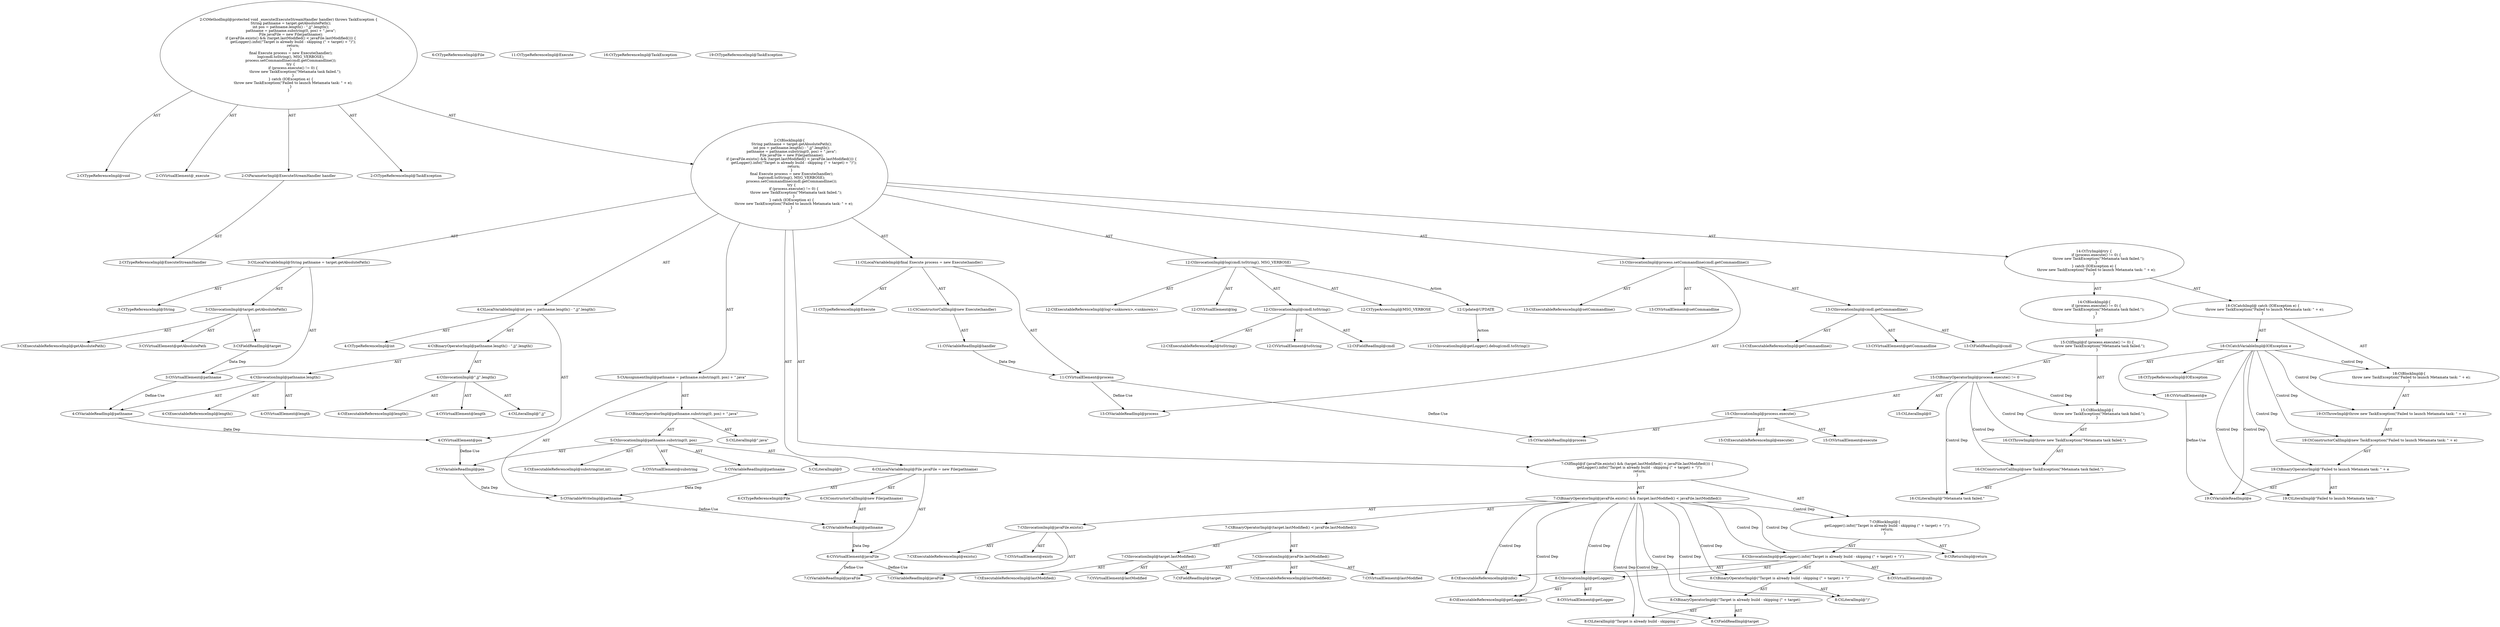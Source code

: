 digraph "_execute#?,ExecuteStreamHandler" {
0 [label="2:CtTypeReferenceImpl@void" shape=ellipse]
1 [label="2:CtVirtualElement@_execute" shape=ellipse]
2 [label="2:CtParameterImpl@ExecuteStreamHandler handler" shape=ellipse]
3 [label="2:CtTypeReferenceImpl@ExecuteStreamHandler" shape=ellipse]
4 [label="2:CtTypeReferenceImpl@TaskException" shape=ellipse]
5 [label="3:CtTypeReferenceImpl@String" shape=ellipse]
6 [label="3:CtExecutableReferenceImpl@getAbsolutePath()" shape=ellipse]
7 [label="3:CtVirtualElement@getAbsolutePath" shape=ellipse]
8 [label="3:CtFieldReadImpl@target" shape=ellipse]
9 [label="3:CtInvocationImpl@target.getAbsolutePath()" shape=ellipse]
10 [label="3:CtVirtualElement@pathname" shape=ellipse]
11 [label="3:CtLocalVariableImpl@String pathname = target.getAbsolutePath()" shape=ellipse]
12 [label="4:CtTypeReferenceImpl@int" shape=ellipse]
13 [label="4:CtExecutableReferenceImpl@length()" shape=ellipse]
14 [label="4:CtVirtualElement@length" shape=ellipse]
15 [label="4:CtVariableReadImpl@pathname" shape=ellipse]
16 [label="4:CtInvocationImpl@pathname.length()" shape=ellipse]
17 [label="4:CtExecutableReferenceImpl@length()" shape=ellipse]
18 [label="4:CtVirtualElement@length" shape=ellipse]
19 [label="4:CtLiteralImpl@\".jj\"" shape=ellipse]
20 [label="4:CtInvocationImpl@\".jj\".length()" shape=ellipse]
21 [label="4:CtBinaryOperatorImpl@pathname.length() - \".jj\".length()" shape=ellipse]
22 [label="4:CtVirtualElement@pos" shape=ellipse]
23 [label="4:CtLocalVariableImpl@int pos = pathname.length() - \".jj\".length()" shape=ellipse]
24 [label="5:CtVariableWriteImpl@pathname" shape=ellipse]
25 [label="5:CtExecutableReferenceImpl@substring(int,int)" shape=ellipse]
26 [label="5:CtVirtualElement@substring" shape=ellipse]
27 [label="5:CtVariableReadImpl@pathname" shape=ellipse]
28 [label="5:CtLiteralImpl@0" shape=ellipse]
29 [label="5:CtVariableReadImpl@pos" shape=ellipse]
30 [label="5:CtInvocationImpl@pathname.substring(0, pos)" shape=ellipse]
31 [label="5:CtLiteralImpl@\".java\"" shape=ellipse]
32 [label="5:CtBinaryOperatorImpl@pathname.substring(0, pos) + \".java\"" shape=ellipse]
33 [label="5:CtAssignmentImpl@pathname = pathname.substring(0, pos) + \".java\"" shape=ellipse]
34 [label="6:CtTypeReferenceImpl@File" shape=ellipse]
35 [label="6:CtTypeReferenceImpl@File" shape=ellipse]
36 [label="6:CtVariableReadImpl@pathname" shape=ellipse]
37 [label="6:CtConstructorCallImpl@new File(pathname)" shape=ellipse]
38 [label="6:CtVirtualElement@javaFile" shape=ellipse]
39 [label="6:CtLocalVariableImpl@File javaFile = new File(pathname)" shape=ellipse]
40 [label="7:CtExecutableReferenceImpl@exists()" shape=ellipse]
41 [label="7:CtVirtualElement@exists" shape=ellipse]
42 [label="7:CtVariableReadImpl@javaFile" shape=ellipse]
43 [label="7:CtInvocationImpl@javaFile.exists()" shape=ellipse]
44 [label="7:CtExecutableReferenceImpl@lastModified()" shape=ellipse]
45 [label="7:CtVirtualElement@lastModified" shape=ellipse]
46 [label="7:CtFieldReadImpl@target" shape=ellipse]
47 [label="7:CtInvocationImpl@target.lastModified()" shape=ellipse]
48 [label="7:CtExecutableReferenceImpl@lastModified()" shape=ellipse]
49 [label="7:CtVirtualElement@lastModified" shape=ellipse]
50 [label="7:CtVariableReadImpl@javaFile" shape=ellipse]
51 [label="7:CtInvocationImpl@javaFile.lastModified()" shape=ellipse]
52 [label="7:CtBinaryOperatorImpl@(target.lastModified() < javaFile.lastModified())" shape=ellipse]
53 [label="7:CtBinaryOperatorImpl@javaFile.exists() && (target.lastModified() < javaFile.lastModified())" shape=ellipse]
54 [label="8:CtExecutableReferenceImpl@info()" shape=ellipse]
55 [label="8:CtVirtualElement@info" shape=ellipse]
56 [label="8:CtExecutableReferenceImpl@getLogger()" shape=ellipse]
57 [label="8:CtVirtualElement@getLogger" shape=ellipse]
58 [label="8:CtInvocationImpl@getLogger()" shape=ellipse]
59 [label="8:CtLiteralImpl@\"Target is already build - skipping (\"" shape=ellipse]
60 [label="8:CtFieldReadImpl@target" shape=ellipse]
61 [label="8:CtBinaryOperatorImpl@(\"Target is already build - skipping (\" + target)" shape=ellipse]
62 [label="8:CtLiteralImpl@\")\"" shape=ellipse]
63 [label="8:CtBinaryOperatorImpl@(\"Target is already build - skipping (\" + target) + \")\"" shape=ellipse]
64 [label="8:CtInvocationImpl@getLogger().info((\"Target is already build - skipping (\" + target) + \")\")" shape=ellipse]
65 [label="9:CtReturnImpl@return" shape=ellipse]
66 [label="7:CtBlockImpl@\{
    getLogger().info((\"Target is already build - skipping (\" + target) + \")\");
    return;
\}" shape=ellipse]
67 [label="7:CtIfImpl@if (javaFile.exists() && (target.lastModified() < javaFile.lastModified())) \{
    getLogger().info((\"Target is already build - skipping (\" + target) + \")\");
    return;
\}" shape=ellipse]
68 [label="11:CtTypeReferenceImpl@Execute" shape=ellipse]
69 [label="11:CtTypeReferenceImpl@Execute" shape=ellipse]
70 [label="11:CtVariableReadImpl@handler" shape=ellipse]
71 [label="11:CtConstructorCallImpl@new Execute(handler)" shape=ellipse]
72 [label="11:CtVirtualElement@process" shape=ellipse]
73 [label="11:CtLocalVariableImpl@final Execute process = new Execute(handler)" shape=ellipse]
74 [label="12:CtExecutableReferenceImpl@log(<unknown>,<unknown>)" shape=ellipse]
75 [label="12:CtVirtualElement@log" shape=ellipse]
76 [label="12:CtExecutableReferenceImpl@toString()" shape=ellipse]
77 [label="12:CtVirtualElement@toString" shape=ellipse]
78 [label="12:CtFieldReadImpl@cmdl" shape=ellipse]
79 [label="12:CtInvocationImpl@cmdl.toString()" shape=ellipse]
80 [label="12:CtTypeAccessImpl@MSG_VERBOSE" shape=ellipse]
81 [label="12:CtInvocationImpl@log(cmdl.toString(), MSG_VERBOSE)" shape=ellipse]
82 [label="13:CtExecutableReferenceImpl@setCommandline()" shape=ellipse]
83 [label="13:CtVirtualElement@setCommandline" shape=ellipse]
84 [label="13:CtVariableReadImpl@process" shape=ellipse]
85 [label="13:CtExecutableReferenceImpl@getCommandline()" shape=ellipse]
86 [label="13:CtVirtualElement@getCommandline" shape=ellipse]
87 [label="13:CtFieldReadImpl@cmdl" shape=ellipse]
88 [label="13:CtInvocationImpl@cmdl.getCommandline()" shape=ellipse]
89 [label="13:CtInvocationImpl@process.setCommandline(cmdl.getCommandline())" shape=ellipse]
90 [label="15:CtExecutableReferenceImpl@execute()" shape=ellipse]
91 [label="15:CtVirtualElement@execute" shape=ellipse]
92 [label="15:CtVariableReadImpl@process" shape=ellipse]
93 [label="15:CtInvocationImpl@process.execute()" shape=ellipse]
94 [label="15:CtLiteralImpl@0" shape=ellipse]
95 [label="15:CtBinaryOperatorImpl@process.execute() != 0" shape=ellipse]
96 [label="16:CtTypeReferenceImpl@TaskException" shape=ellipse]
97 [label="16:CtLiteralImpl@\"Metamata task failed.\"" shape=ellipse]
98 [label="16:CtConstructorCallImpl@new TaskException(\"Metamata task failed.\")" shape=ellipse]
99 [label="16:CtThrowImpl@throw new TaskException(\"Metamata task failed.\")" shape=ellipse]
100 [label="15:CtBlockImpl@\{
    throw new TaskException(\"Metamata task failed.\");
\}" shape=ellipse]
101 [label="15:CtIfImpl@if (process.execute() != 0) \{
    throw new TaskException(\"Metamata task failed.\");
\}" shape=ellipse]
102 [label="14:CtBlockImpl@\{
    if (process.execute() != 0) \{
        throw new TaskException(\"Metamata task failed.\");
    \}
\}" shape=ellipse]
103 [label="18:CtVirtualElement@e" shape=ellipse]
104 [label="18:CtTypeReferenceImpl@IOException" shape=ellipse]
105 [label="18:CtCatchVariableImpl@IOException e" shape=ellipse]
106 [label="19:CtTypeReferenceImpl@TaskException" shape=ellipse]
107 [label="19:CtLiteralImpl@\"Failed to launch Metamata task: \"" shape=ellipse]
108 [label="19:CtVariableReadImpl@e" shape=ellipse]
109 [label="19:CtBinaryOperatorImpl@\"Failed to launch Metamata task: \" + e" shape=ellipse]
110 [label="19:CtConstructorCallImpl@new TaskException(\"Failed to launch Metamata task: \" + e)" shape=ellipse]
111 [label="19:CtThrowImpl@throw new TaskException(\"Failed to launch Metamata task: \" + e)" shape=ellipse]
112 [label="18:CtBlockImpl@\{
    throw new TaskException(\"Failed to launch Metamata task: \" + e);
\}" shape=ellipse]
113 [label="18:CtCatchImpl@ catch (IOException e) \{
    throw new TaskException(\"Failed to launch Metamata task: \" + e);
\}" shape=ellipse]
114 [label="14:CtTryImpl@try \{
    if (process.execute() != 0) \{
        throw new TaskException(\"Metamata task failed.\");
    \}
\} catch (IOException e) \{
    throw new TaskException(\"Failed to launch Metamata task: \" + e);
\}" shape=ellipse]
115 [label="2:CtBlockImpl@\{
    String pathname = target.getAbsolutePath();
    int pos = pathname.length() - \".jj\".length();
    pathname = pathname.substring(0, pos) + \".java\";
    File javaFile = new File(pathname);
    if (javaFile.exists() && (target.lastModified() < javaFile.lastModified())) \{
        getLogger().info((\"Target is already build - skipping (\" + target) + \")\");
        return;
    \}
    final Execute process = new Execute(handler);
    log(cmdl.toString(), MSG_VERBOSE);
    process.setCommandline(cmdl.getCommandline());
    try \{
        if (process.execute() != 0) \{
            throw new TaskException(\"Metamata task failed.\");
        \}
    \} catch (IOException e) \{
        throw new TaskException(\"Failed to launch Metamata task: \" + e);
    \}
\}" shape=ellipse]
116 [label="2:CtMethodImpl@protected void _execute(ExecuteStreamHandler handler) throws TaskException \{
    String pathname = target.getAbsolutePath();
    int pos = pathname.length() - \".jj\".length();
    pathname = pathname.substring(0, pos) + \".java\";
    File javaFile = new File(pathname);
    if (javaFile.exists() && (target.lastModified() < javaFile.lastModified())) \{
        getLogger().info((\"Target is already build - skipping (\" + target) + \")\");
        return;
    \}
    final Execute process = new Execute(handler);
    log(cmdl.toString(), MSG_VERBOSE);
    process.setCommandline(cmdl.getCommandline());
    try \{
        if (process.execute() != 0) \{
            throw new TaskException(\"Metamata task failed.\");
        \}
    \} catch (IOException e) \{
        throw new TaskException(\"Failed to launch Metamata task: \" + e);
    \}
\}" shape=ellipse]
117 [label="12:Update@UPDATE" shape=ellipse]
118 [label="12:CtInvocationImpl@getLogger().debug(cmdl.toString())" shape=ellipse]
2 -> 3 [label="AST"];
8 -> 10 [label="Data Dep"];
9 -> 7 [label="AST"];
9 -> 8 [label="AST"];
9 -> 6 [label="AST"];
10 -> 15 [label="Define-Use"];
11 -> 10 [label="AST"];
11 -> 5 [label="AST"];
11 -> 9 [label="AST"];
15 -> 22 [label="Data Dep"];
16 -> 14 [label="AST"];
16 -> 15 [label="AST"];
16 -> 13 [label="AST"];
20 -> 18 [label="AST"];
20 -> 19 [label="AST"];
20 -> 17 [label="AST"];
21 -> 16 [label="AST"];
21 -> 20 [label="AST"];
22 -> 29 [label="Define-Use"];
23 -> 22 [label="AST"];
23 -> 12 [label="AST"];
23 -> 21 [label="AST"];
24 -> 36 [label="Define-Use"];
27 -> 24 [label="Data Dep"];
29 -> 24 [label="Data Dep"];
30 -> 26 [label="AST"];
30 -> 27 [label="AST"];
30 -> 25 [label="AST"];
30 -> 28 [label="AST"];
30 -> 29 [label="AST"];
32 -> 30 [label="AST"];
32 -> 31 [label="AST"];
33 -> 24 [label="AST"];
33 -> 32 [label="AST"];
36 -> 38 [label="Data Dep"];
37 -> 36 [label="AST"];
38 -> 42 [label="Define-Use"];
38 -> 50 [label="Define-Use"];
39 -> 38 [label="AST"];
39 -> 34 [label="AST"];
39 -> 37 [label="AST"];
43 -> 41 [label="AST"];
43 -> 42 [label="AST"];
43 -> 40 [label="AST"];
47 -> 45 [label="AST"];
47 -> 46 [label="AST"];
47 -> 44 [label="AST"];
51 -> 49 [label="AST"];
51 -> 50 [label="AST"];
51 -> 48 [label="AST"];
52 -> 47 [label="AST"];
52 -> 51 [label="AST"];
53 -> 43 [label="AST"];
53 -> 52 [label="AST"];
53 -> 66 [label="Control Dep"];
53 -> 64 [label="Control Dep"];
53 -> 54 [label="Control Dep"];
53 -> 58 [label="Control Dep"];
53 -> 56 [label="Control Dep"];
53 -> 63 [label="Control Dep"];
53 -> 61 [label="Control Dep"];
53 -> 59 [label="Control Dep"];
53 -> 60 [label="Control Dep"];
53 -> 62 [label="Control Dep"];
53 -> 65 [label="Control Dep"];
58 -> 57 [label="AST"];
58 -> 56 [label="AST"];
61 -> 59 [label="AST"];
61 -> 60 [label="AST"];
63 -> 61 [label="AST"];
63 -> 62 [label="AST"];
64 -> 55 [label="AST"];
64 -> 58 [label="AST"];
64 -> 54 [label="AST"];
64 -> 63 [label="AST"];
66 -> 64 [label="AST"];
66 -> 65 [label="AST"];
67 -> 53 [label="AST"];
67 -> 66 [label="AST"];
70 -> 72 [label="Data Dep"];
71 -> 70 [label="AST"];
72 -> 84 [label="Define-Use"];
72 -> 92 [label="Define-Use"];
73 -> 72 [label="AST"];
73 -> 68 [label="AST"];
73 -> 71 [label="AST"];
79 -> 77 [label="AST"];
79 -> 78 [label="AST"];
79 -> 76 [label="AST"];
81 -> 75 [label="AST"];
81 -> 74 [label="AST"];
81 -> 79 [label="AST"];
81 -> 80 [label="AST"];
81 -> 117 [label="Action"];
88 -> 86 [label="AST"];
88 -> 87 [label="AST"];
88 -> 85 [label="AST"];
89 -> 83 [label="AST"];
89 -> 84 [label="AST"];
89 -> 82 [label="AST"];
89 -> 88 [label="AST"];
93 -> 91 [label="AST"];
93 -> 92 [label="AST"];
93 -> 90 [label="AST"];
95 -> 93 [label="AST"];
95 -> 94 [label="AST"];
95 -> 100 [label="Control Dep"];
95 -> 99 [label="Control Dep"];
95 -> 98 [label="Control Dep"];
95 -> 97 [label="Control Dep"];
98 -> 97 [label="AST"];
99 -> 98 [label="AST"];
100 -> 99 [label="AST"];
101 -> 95 [label="AST"];
101 -> 100 [label="AST"];
102 -> 101 [label="AST"];
103 -> 108 [label="Define-Use"];
105 -> 103 [label="AST"];
105 -> 104 [label="AST"];
105 -> 112 [label="Control Dep"];
105 -> 111 [label="Control Dep"];
105 -> 110 [label="Control Dep"];
105 -> 109 [label="Control Dep"];
105 -> 107 [label="Control Dep"];
105 -> 108 [label="Control Dep"];
109 -> 107 [label="AST"];
109 -> 108 [label="AST"];
110 -> 109 [label="AST"];
111 -> 110 [label="AST"];
112 -> 111 [label="AST"];
113 -> 105 [label="AST"];
113 -> 112 [label="AST"];
114 -> 102 [label="AST"];
114 -> 113 [label="AST"];
115 -> 11 [label="AST"];
115 -> 23 [label="AST"];
115 -> 33 [label="AST"];
115 -> 39 [label="AST"];
115 -> 67 [label="AST"];
115 -> 73 [label="AST"];
115 -> 81 [label="AST"];
115 -> 89 [label="AST"];
115 -> 114 [label="AST"];
116 -> 1 [label="AST"];
116 -> 0 [label="AST"];
116 -> 2 [label="AST"];
116 -> 4 [label="AST"];
116 -> 115 [label="AST"];
117 -> 118 [label="Action"];
}